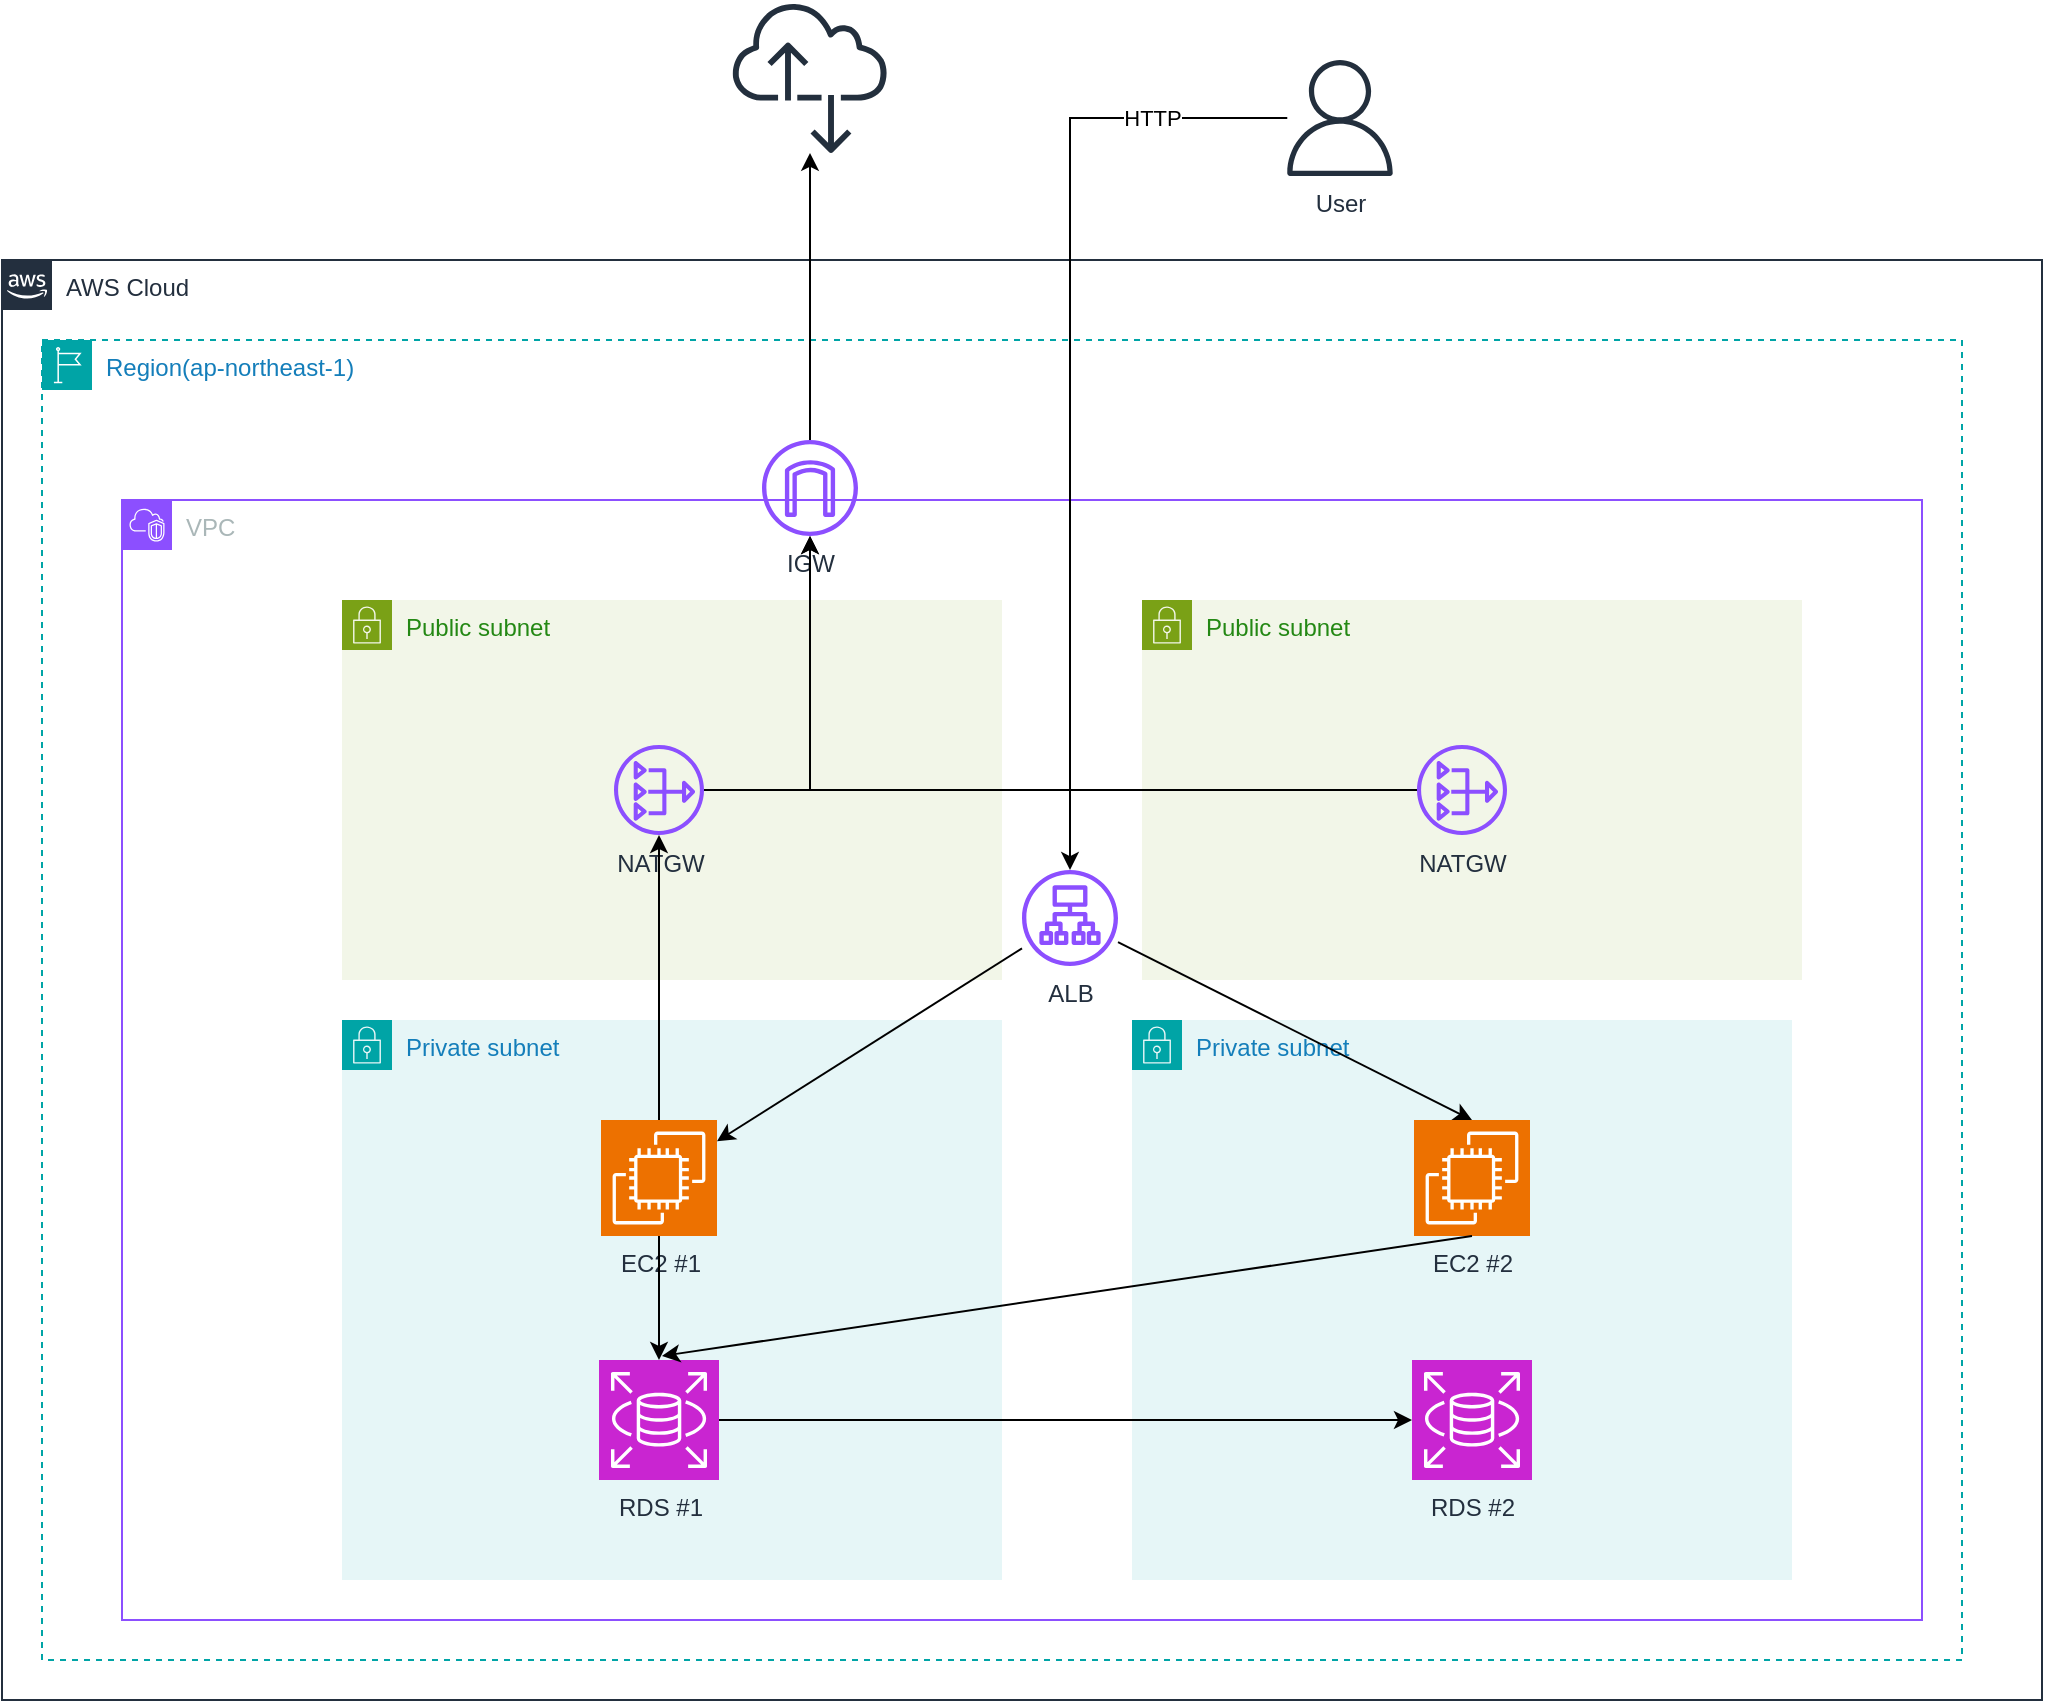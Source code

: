 <mxfile version="28.0.6">
  <diagram name="ページ1" id="4fVLH5OawdD7QDEinrEM">
    <mxGraphModel dx="1426" dy="912" grid="1" gridSize="10" guides="1" tooltips="1" connect="1" arrows="1" fold="1" page="1" pageScale="1" pageWidth="827" pageHeight="1169" math="0" shadow="0">
      <root>
        <mxCell id="0" />
        <mxCell id="1" parent="0" />
        <mxCell id="1wXAVO4LF3XPY_xMzL_y-1" value="AWS Cloud" style="points=[[0,0],[0.25,0],[0.5,0],[0.75,0],[1,0],[1,0.25],[1,0.5],[1,0.75],[1,1],[0.75,1],[0.5,1],[0.25,1],[0,1],[0,0.75],[0,0.5],[0,0.25]];outlineConnect=0;gradientColor=none;html=1;whiteSpace=wrap;fontSize=12;fontStyle=0;container=1;pointerEvents=0;collapsible=0;recursiveResize=0;shape=mxgraph.aws4.group;grIcon=mxgraph.aws4.group_aws_cloud_alt;strokeColor=#232F3E;fillColor=none;verticalAlign=top;align=left;spacingLeft=30;fontColor=#232F3E;dashed=0;movable=1;resizable=1;rotatable=1;deletable=1;editable=1;locked=0;connectable=1;" vertex="1" parent="1">
          <mxGeometry x="160" y="270" width="1020" height="720" as="geometry" />
        </mxCell>
        <mxCell id="1wXAVO4LF3XPY_xMzL_y-3" value="Region(ap-northeast-1)" style="points=[[0,0],[0.25,0],[0.5,0],[0.75,0],[1,0],[1,0.25],[1,0.5],[1,0.75],[1,1],[0.75,1],[0.5,1],[0.25,1],[0,1],[0,0.75],[0,0.5],[0,0.25]];outlineConnect=0;gradientColor=none;html=1;whiteSpace=wrap;fontSize=12;fontStyle=0;container=1;pointerEvents=0;collapsible=0;recursiveResize=0;shape=mxgraph.aws4.group;grIcon=mxgraph.aws4.group_region;strokeColor=#00A4A6;fillColor=none;verticalAlign=top;align=left;spacingLeft=30;fontColor=#147EBA;dashed=1;movable=1;resizable=1;rotatable=1;deletable=1;editable=1;locked=0;connectable=1;" vertex="1" parent="1wXAVO4LF3XPY_xMzL_y-1">
          <mxGeometry x="20" y="40" width="960" height="660" as="geometry" />
        </mxCell>
        <mxCell id="1wXAVO4LF3XPY_xMzL_y-4" value="VPC" style="points=[[0,0],[0.25,0],[0.5,0],[0.75,0],[1,0],[1,0.25],[1,0.5],[1,0.75],[1,1],[0.75,1],[0.5,1],[0.25,1],[0,1],[0,0.75],[0,0.5],[0,0.25]];outlineConnect=0;gradientColor=none;html=1;whiteSpace=wrap;fontSize=12;fontStyle=0;container=1;pointerEvents=0;collapsible=0;recursiveResize=0;shape=mxgraph.aws4.group;grIcon=mxgraph.aws4.group_vpc2;strokeColor=#8C4FFF;fillColor=none;verticalAlign=top;align=left;spacingLeft=30;fontColor=#AAB7B8;dashed=0;" vertex="1" parent="1wXAVO4LF3XPY_xMzL_y-3">
          <mxGeometry x="40" y="80" width="900" height="560" as="geometry" />
        </mxCell>
        <mxCell id="1wXAVO4LF3XPY_xMzL_y-16" value="ALB" style="sketch=0;outlineConnect=0;fontColor=#232F3E;gradientColor=none;fillColor=#8C4FFF;strokeColor=none;dashed=0;verticalLabelPosition=bottom;verticalAlign=top;align=center;html=1;fontSize=12;fontStyle=0;aspect=fixed;pointerEvents=1;shape=mxgraph.aws4.application_load_balancer;" vertex="1" parent="1wXAVO4LF3XPY_xMzL_y-4">
          <mxGeometry x="450" y="185" width="48" height="48" as="geometry" />
        </mxCell>
        <mxCell id="1wXAVO4LF3XPY_xMzL_y-7" value="" style="sketch=0;points=[[0,0,0],[0.25,0,0],[0.5,0,0],[0.75,0,0],[1,0,0],[0,1,0],[0.25,1,0],[0.5,1,0],[0.75,1,0],[1,1,0],[0,0.25,0],[0,0.5,0],[0,0.75,0],[1,0.25,0],[1,0.5,0],[1,0.75,0]];outlineConnect=0;fontColor=#232F3E;fillColor=#ED7100;strokeColor=#ffffff;dashed=0;verticalLabelPosition=bottom;verticalAlign=top;align=center;html=1;fontSize=12;fontStyle=0;aspect=fixed;shape=mxgraph.aws4.resourceIcon;resIcon=mxgraph.aws4.ec2;" vertex="1" parent="1wXAVO4LF3XPY_xMzL_y-3">
          <mxGeometry x="286" y="460" width="48" height="48" as="geometry" />
        </mxCell>
        <mxCell id="1wXAVO4LF3XPY_xMzL_y-8" value="Private subnet" style="points=[[0,0],[0.25,0],[0.5,0],[0.75,0],[1,0],[1,0.25],[1,0.5],[1,0.75],[1,1],[0.75,1],[0.5,1],[0.25,1],[0,1],[0,0.75],[0,0.5],[0,0.25]];outlineConnect=0;gradientColor=none;html=1;whiteSpace=wrap;fontSize=12;fontStyle=0;container=1;pointerEvents=0;collapsible=0;recursiveResize=0;shape=mxgraph.aws4.group;grIcon=mxgraph.aws4.group_security_group;grStroke=0;strokeColor=#00A4A6;fillColor=#E6F6F7;verticalAlign=top;align=left;spacingLeft=30;fontColor=#147EBA;dashed=0;" vertex="1" parent="1wXAVO4LF3XPY_xMzL_y-3">
          <mxGeometry x="150" y="340" width="330" height="280" as="geometry" />
        </mxCell>
        <mxCell id="1wXAVO4LF3XPY_xMzL_y-9" value="EC2 #1" style="sketch=0;points=[[0,0,0],[0.25,0,0],[0.5,0,0],[0.75,0,0],[1,0,0],[0,1,0],[0.25,1,0],[0.5,1,0],[0.75,1,0],[1,1,0],[0,0.25,0],[0,0.5,0],[0,0.75,0],[1,0.25,0],[1,0.5,0],[1,0.75,0]];outlineConnect=0;fontColor=#232F3E;fillColor=#ED7100;strokeColor=#ffffff;dashed=0;verticalLabelPosition=bottom;verticalAlign=top;align=center;html=1;fontSize=12;fontStyle=0;aspect=fixed;shape=mxgraph.aws4.resourceIcon;resIcon=mxgraph.aws4.ec2;" vertex="1" parent="1wXAVO4LF3XPY_xMzL_y-8">
          <mxGeometry x="129.5" y="50" width="58" height="58" as="geometry" />
        </mxCell>
        <mxCell id="1wXAVO4LF3XPY_xMzL_y-18" value="RDS #1" style="sketch=0;points=[[0,0,0],[0.25,0,0],[0.5,0,0],[0.75,0,0],[1,0,0],[0,1,0],[0.25,1,0],[0.5,1,0],[0.75,1,0],[1,1,0],[0,0.25,0],[0,0.5,0],[0,0.75,0],[1,0.25,0],[1,0.5,0],[1,0.75,0]];outlineConnect=0;fontColor=#232F3E;fillColor=#C925D1;strokeColor=#ffffff;dashed=0;verticalLabelPosition=bottom;verticalAlign=top;align=center;html=1;fontSize=12;fontStyle=0;aspect=fixed;shape=mxgraph.aws4.resourceIcon;resIcon=mxgraph.aws4.rds;" vertex="1" parent="1wXAVO4LF3XPY_xMzL_y-8">
          <mxGeometry x="128.5" y="170" width="60" height="60" as="geometry" />
        </mxCell>
        <mxCell id="1wXAVO4LF3XPY_xMzL_y-25" style="rounded=0;orthogonalLoop=1;jettySize=auto;html=1;entryX=0.5;entryY=0;entryDx=0;entryDy=0;entryPerimeter=0;" edge="1" parent="1wXAVO4LF3XPY_xMzL_y-8" source="1wXAVO4LF3XPY_xMzL_y-9" target="1wXAVO4LF3XPY_xMzL_y-18">
          <mxGeometry relative="1" as="geometry" />
        </mxCell>
        <mxCell id="1wXAVO4LF3XPY_xMzL_y-10" value="Private subnet" style="points=[[0,0],[0.25,0],[0.5,0],[0.75,0],[1,0],[1,0.25],[1,0.5],[1,0.75],[1,1],[0.75,1],[0.5,1],[0.25,1],[0,1],[0,0.75],[0,0.5],[0,0.25]];outlineConnect=0;gradientColor=none;html=1;whiteSpace=wrap;fontSize=12;fontStyle=0;container=1;pointerEvents=0;collapsible=0;recursiveResize=0;shape=mxgraph.aws4.group;grIcon=mxgraph.aws4.group_security_group;grStroke=0;strokeColor=#00A4A6;fillColor=#E6F6F7;verticalAlign=top;align=left;spacingLeft=30;fontColor=#147EBA;dashed=0;" vertex="1" parent="1wXAVO4LF3XPY_xMzL_y-3">
          <mxGeometry x="545" y="340" width="330" height="280" as="geometry" />
        </mxCell>
        <mxCell id="1wXAVO4LF3XPY_xMzL_y-11" value="EC2 #2" style="sketch=0;points=[[0,0,0],[0.25,0,0],[0.5,0,0],[0.75,0,0],[1,0,0],[0,1,0],[0.25,1,0],[0.5,1,0],[0.75,1,0],[1,1,0],[0,0.25,0],[0,0.5,0],[0,0.75,0],[1,0.25,0],[1,0.5,0],[1,0.75,0]];outlineConnect=0;fontColor=#232F3E;fillColor=#ED7100;strokeColor=#ffffff;dashed=0;verticalLabelPosition=bottom;verticalAlign=top;align=center;html=1;fontSize=12;fontStyle=0;aspect=fixed;shape=mxgraph.aws4.resourceIcon;resIcon=mxgraph.aws4.ec2;" vertex="1" parent="1wXAVO4LF3XPY_xMzL_y-10">
          <mxGeometry x="141" y="50" width="58" height="58" as="geometry" />
        </mxCell>
        <mxCell id="1wXAVO4LF3XPY_xMzL_y-19" value="RDS #2" style="sketch=0;points=[[0,0,0],[0.25,0,0],[0.5,0,0],[0.75,0,0],[1,0,0],[0,1,0],[0.25,1,0],[0.5,1,0],[0.75,1,0],[1,1,0],[0,0.25,0],[0,0.5,0],[0,0.75,0],[1,0.25,0],[1,0.5,0],[1,0.75,0]];outlineConnect=0;fontColor=#232F3E;fillColor=#C925D1;strokeColor=#ffffff;dashed=0;verticalLabelPosition=bottom;verticalAlign=top;align=center;html=1;fontSize=12;fontStyle=0;aspect=fixed;shape=mxgraph.aws4.resourceIcon;resIcon=mxgraph.aws4.rds;" vertex="1" parent="1wXAVO4LF3XPY_xMzL_y-10">
          <mxGeometry x="140" y="170" width="60" height="60" as="geometry" />
        </mxCell>
        <mxCell id="1wXAVO4LF3XPY_xMzL_y-12" value="Public subnet" style="points=[[0,0],[0.25,0],[0.5,0],[0.75,0],[1,0],[1,0.25],[1,0.5],[1,0.75],[1,1],[0.75,1],[0.5,1],[0.25,1],[0,1],[0,0.75],[0,0.5],[0,0.25]];outlineConnect=0;gradientColor=none;html=1;whiteSpace=wrap;fontSize=12;fontStyle=0;container=1;pointerEvents=0;collapsible=0;recursiveResize=0;shape=mxgraph.aws4.group;grIcon=mxgraph.aws4.group_security_group;grStroke=0;strokeColor=#7AA116;fillColor=#F2F6E8;verticalAlign=top;align=left;spacingLeft=30;fontColor=#248814;dashed=0;" vertex="1" parent="1wXAVO4LF3XPY_xMzL_y-3">
          <mxGeometry x="150" y="130" width="330" height="190" as="geometry" />
        </mxCell>
        <mxCell id="1wXAVO4LF3XPY_xMzL_y-14" value="NATGW" style="sketch=0;outlineConnect=0;fontColor=#232F3E;gradientColor=none;fillColor=#8C4FFF;strokeColor=none;dashed=0;verticalLabelPosition=bottom;verticalAlign=top;align=center;html=1;fontSize=12;fontStyle=0;aspect=fixed;pointerEvents=1;shape=mxgraph.aws4.nat_gateway;" vertex="1" parent="1wXAVO4LF3XPY_xMzL_y-12">
          <mxGeometry x="136" y="72.5" width="45" height="45" as="geometry" />
        </mxCell>
        <mxCell id="1wXAVO4LF3XPY_xMzL_y-13" value="Public subnet" style="points=[[0,0],[0.25,0],[0.5,0],[0.75,0],[1,0],[1,0.25],[1,0.5],[1,0.75],[1,1],[0.75,1],[0.5,1],[0.25,1],[0,1],[0,0.75],[0,0.5],[0,0.25]];outlineConnect=0;gradientColor=none;html=1;whiteSpace=wrap;fontSize=12;fontStyle=0;container=1;pointerEvents=0;collapsible=0;recursiveResize=0;shape=mxgraph.aws4.group;grIcon=mxgraph.aws4.group_security_group;grStroke=0;strokeColor=#7AA116;fillColor=#F2F6E8;verticalAlign=top;align=left;spacingLeft=30;fontColor=#248814;dashed=0;" vertex="1" parent="1wXAVO4LF3XPY_xMzL_y-3">
          <mxGeometry x="550" y="130" width="330" height="190" as="geometry" />
        </mxCell>
        <mxCell id="1wXAVO4LF3XPY_xMzL_y-15" value="NATGW" style="sketch=0;outlineConnect=0;fontColor=#232F3E;gradientColor=none;fillColor=#8C4FFF;strokeColor=none;dashed=0;verticalLabelPosition=bottom;verticalAlign=top;align=center;html=1;fontSize=12;fontStyle=0;aspect=fixed;pointerEvents=1;shape=mxgraph.aws4.nat_gateway;" vertex="1" parent="1wXAVO4LF3XPY_xMzL_y-13">
          <mxGeometry x="137.5" y="72.5" width="45" height="45" as="geometry" />
        </mxCell>
        <mxCell id="1wXAVO4LF3XPY_xMzL_y-17" value="IGW" style="sketch=0;outlineConnect=0;fontColor=#232F3E;gradientColor=none;fillColor=#8C4FFF;strokeColor=none;dashed=0;verticalLabelPosition=bottom;verticalAlign=top;align=center;html=1;fontSize=12;fontStyle=0;aspect=fixed;pointerEvents=1;shape=mxgraph.aws4.internet_gateway;" vertex="1" parent="1wXAVO4LF3XPY_xMzL_y-3">
          <mxGeometry x="360" y="50" width="48" height="48" as="geometry" />
        </mxCell>
        <mxCell id="1wXAVO4LF3XPY_xMzL_y-22" style="rounded=0;orthogonalLoop=1;jettySize=auto;html=1;" edge="1" parent="1wXAVO4LF3XPY_xMzL_y-3" source="1wXAVO4LF3XPY_xMzL_y-16" target="1wXAVO4LF3XPY_xMzL_y-9">
          <mxGeometry relative="1" as="geometry" />
        </mxCell>
        <mxCell id="1wXAVO4LF3XPY_xMzL_y-23" style="rounded=0;orthogonalLoop=1;jettySize=auto;html=1;entryX=0.5;entryY=0;entryDx=0;entryDy=0;entryPerimeter=0;" edge="1" parent="1wXAVO4LF3XPY_xMzL_y-3" source="1wXAVO4LF3XPY_xMzL_y-16" target="1wXAVO4LF3XPY_xMzL_y-11">
          <mxGeometry relative="1" as="geometry" />
        </mxCell>
        <mxCell id="1wXAVO4LF3XPY_xMzL_y-26" style="rounded=0;orthogonalLoop=1;jettySize=auto;html=1;entryX=0.5;entryY=1;entryDx=0;entryDy=0;entryPerimeter=0;exitX=0.5;exitY=1;exitDx=0;exitDy=0;exitPerimeter=0;" edge="1" parent="1wXAVO4LF3XPY_xMzL_y-3" source="1wXAVO4LF3XPY_xMzL_y-11" target="1wXAVO4LF3XPY_xMzL_y-7">
          <mxGeometry relative="1" as="geometry" />
        </mxCell>
        <mxCell id="1wXAVO4LF3XPY_xMzL_y-27" style="edgeStyle=orthogonalEdgeStyle;rounded=0;orthogonalLoop=1;jettySize=auto;html=1;" edge="1" parent="1wXAVO4LF3XPY_xMzL_y-3" source="1wXAVO4LF3XPY_xMzL_y-18" target="1wXAVO4LF3XPY_xMzL_y-19">
          <mxGeometry relative="1" as="geometry" />
        </mxCell>
        <mxCell id="1wXAVO4LF3XPY_xMzL_y-29" style="edgeStyle=orthogonalEdgeStyle;rounded=0;orthogonalLoop=1;jettySize=auto;html=1;" edge="1" parent="1wXAVO4LF3XPY_xMzL_y-3" source="1wXAVO4LF3XPY_xMzL_y-9" target="1wXAVO4LF3XPY_xMzL_y-14">
          <mxGeometry relative="1" as="geometry" />
        </mxCell>
        <mxCell id="1wXAVO4LF3XPY_xMzL_y-30" style="edgeStyle=orthogonalEdgeStyle;rounded=0;orthogonalLoop=1;jettySize=auto;html=1;" edge="1" parent="1wXAVO4LF3XPY_xMzL_y-3" source="1wXAVO4LF3XPY_xMzL_y-14" target="1wXAVO4LF3XPY_xMzL_y-17">
          <mxGeometry relative="1" as="geometry" />
        </mxCell>
        <mxCell id="1wXAVO4LF3XPY_xMzL_y-31" style="edgeStyle=orthogonalEdgeStyle;rounded=0;orthogonalLoop=1;jettySize=auto;html=1;" edge="1" parent="1wXAVO4LF3XPY_xMzL_y-3" source="1wXAVO4LF3XPY_xMzL_y-15" target="1wXAVO4LF3XPY_xMzL_y-17">
          <mxGeometry relative="1" as="geometry" />
        </mxCell>
        <mxCell id="1wXAVO4LF3XPY_xMzL_y-21" style="edgeStyle=orthogonalEdgeStyle;rounded=0;orthogonalLoop=1;jettySize=auto;html=1;" edge="1" parent="1" source="1wXAVO4LF3XPY_xMzL_y-20" target="1wXAVO4LF3XPY_xMzL_y-16">
          <mxGeometry relative="1" as="geometry">
            <mxPoint x="710" y="250" as="targetPoint" />
          </mxGeometry>
        </mxCell>
        <mxCell id="1wXAVO4LF3XPY_xMzL_y-28" value="HTTP" style="edgeLabel;html=1;align=center;verticalAlign=middle;resizable=0;points=[];" vertex="1" connectable="0" parent="1wXAVO4LF3XPY_xMzL_y-21">
          <mxGeometry x="-0.722" relative="1" as="geometry">
            <mxPoint as="offset" />
          </mxGeometry>
        </mxCell>
        <mxCell id="1wXAVO4LF3XPY_xMzL_y-20" value="User" style="sketch=0;outlineConnect=0;fontColor=#232F3E;gradientColor=none;fillColor=#232F3D;strokeColor=none;dashed=0;verticalLabelPosition=bottom;verticalAlign=top;align=center;html=1;fontSize=12;fontStyle=0;aspect=fixed;pointerEvents=1;shape=mxgraph.aws4.user;" vertex="1" parent="1">
          <mxGeometry x="800" y="170" width="58" height="58" as="geometry" />
        </mxCell>
        <mxCell id="1wXAVO4LF3XPY_xMzL_y-32" value="" style="sketch=0;outlineConnect=0;fontColor=#232F3E;gradientColor=none;fillColor=#232F3D;strokeColor=none;dashed=0;verticalLabelPosition=bottom;verticalAlign=top;align=center;html=1;fontSize=12;fontStyle=0;aspect=fixed;pointerEvents=1;shape=mxgraph.aws4.internet_alt2;" vertex="1" parent="1">
          <mxGeometry x="525" y="140" width="78" height="78" as="geometry" />
        </mxCell>
        <mxCell id="1wXAVO4LF3XPY_xMzL_y-33" style="edgeStyle=orthogonalEdgeStyle;rounded=0;orthogonalLoop=1;jettySize=auto;html=1;" edge="1" parent="1" source="1wXAVO4LF3XPY_xMzL_y-17" target="1wXAVO4LF3XPY_xMzL_y-32">
          <mxGeometry relative="1" as="geometry" />
        </mxCell>
      </root>
    </mxGraphModel>
  </diagram>
</mxfile>
